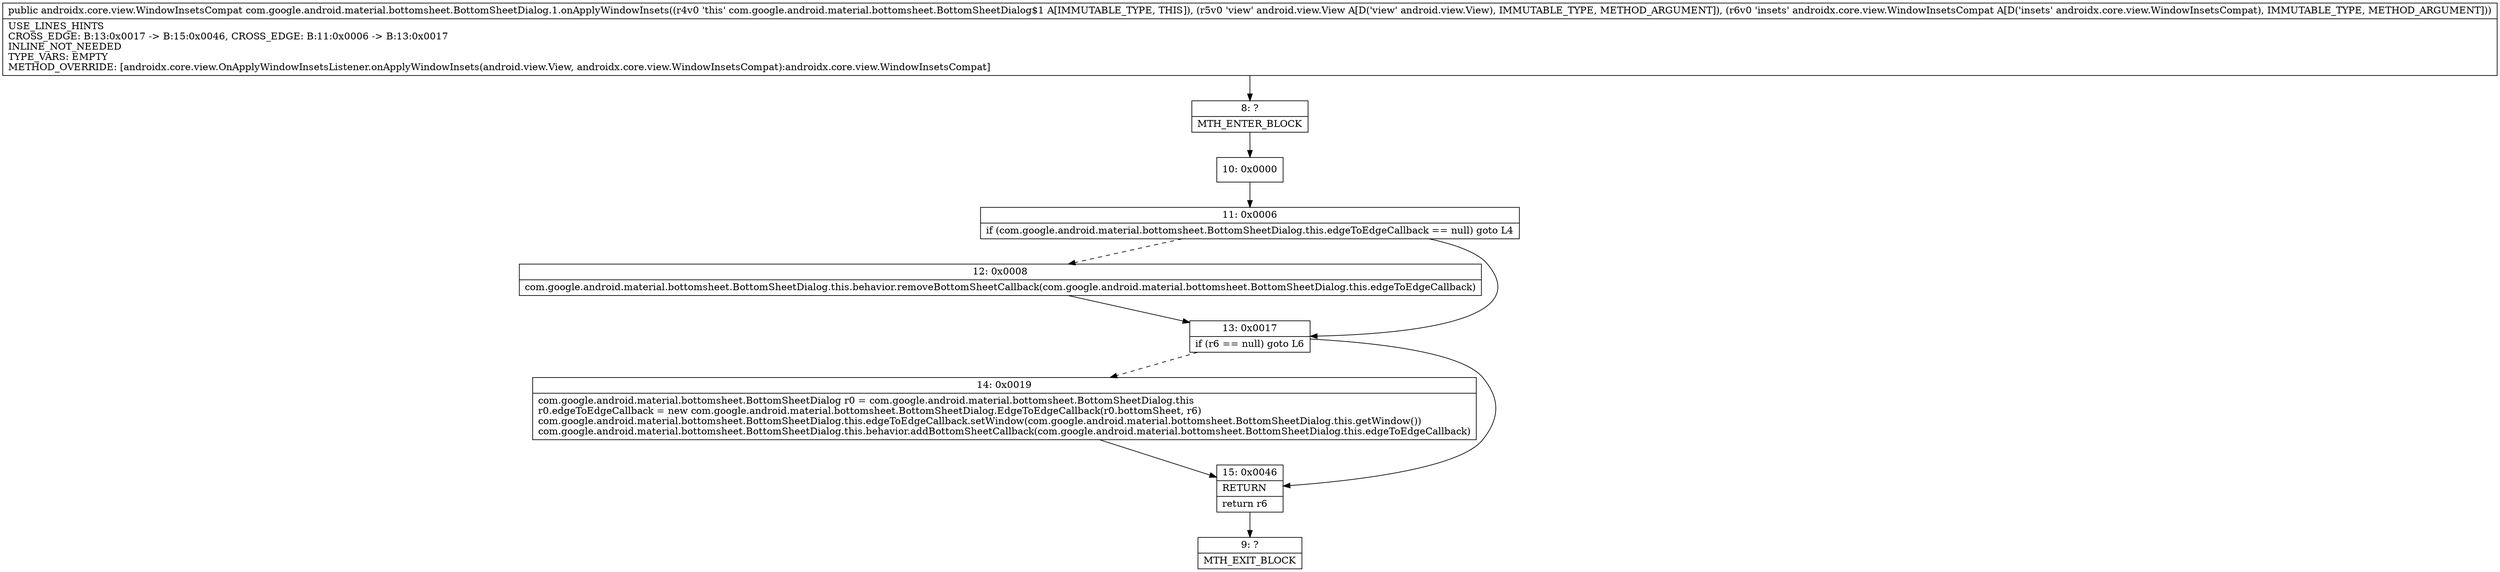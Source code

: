 digraph "CFG forcom.google.android.material.bottomsheet.BottomSheetDialog.1.onApplyWindowInsets(Landroid\/view\/View;Landroidx\/core\/view\/WindowInsetsCompat;)Landroidx\/core\/view\/WindowInsetsCompat;" {
Node_8 [shape=record,label="{8\:\ ?|MTH_ENTER_BLOCK\l}"];
Node_10 [shape=record,label="{10\:\ 0x0000}"];
Node_11 [shape=record,label="{11\:\ 0x0006|if (com.google.android.material.bottomsheet.BottomSheetDialog.this.edgeToEdgeCallback == null) goto L4\l}"];
Node_12 [shape=record,label="{12\:\ 0x0008|com.google.android.material.bottomsheet.BottomSheetDialog.this.behavior.removeBottomSheetCallback(com.google.android.material.bottomsheet.BottomSheetDialog.this.edgeToEdgeCallback)\l}"];
Node_13 [shape=record,label="{13\:\ 0x0017|if (r6 == null) goto L6\l}"];
Node_14 [shape=record,label="{14\:\ 0x0019|com.google.android.material.bottomsheet.BottomSheetDialog r0 = com.google.android.material.bottomsheet.BottomSheetDialog.this\lr0.edgeToEdgeCallback = new com.google.android.material.bottomsheet.BottomSheetDialog.EdgeToEdgeCallback(r0.bottomSheet, r6)\lcom.google.android.material.bottomsheet.BottomSheetDialog.this.edgeToEdgeCallback.setWindow(com.google.android.material.bottomsheet.BottomSheetDialog.this.getWindow())\lcom.google.android.material.bottomsheet.BottomSheetDialog.this.behavior.addBottomSheetCallback(com.google.android.material.bottomsheet.BottomSheetDialog.this.edgeToEdgeCallback)\l}"];
Node_15 [shape=record,label="{15\:\ 0x0046|RETURN\l|return r6\l}"];
Node_9 [shape=record,label="{9\:\ ?|MTH_EXIT_BLOCK\l}"];
MethodNode[shape=record,label="{public androidx.core.view.WindowInsetsCompat com.google.android.material.bottomsheet.BottomSheetDialog.1.onApplyWindowInsets((r4v0 'this' com.google.android.material.bottomsheet.BottomSheetDialog$1 A[IMMUTABLE_TYPE, THIS]), (r5v0 'view' android.view.View A[D('view' android.view.View), IMMUTABLE_TYPE, METHOD_ARGUMENT]), (r6v0 'insets' androidx.core.view.WindowInsetsCompat A[D('insets' androidx.core.view.WindowInsetsCompat), IMMUTABLE_TYPE, METHOD_ARGUMENT]))  | USE_LINES_HINTS\lCROSS_EDGE: B:13:0x0017 \-\> B:15:0x0046, CROSS_EDGE: B:11:0x0006 \-\> B:13:0x0017\lINLINE_NOT_NEEDED\lTYPE_VARS: EMPTY\lMETHOD_OVERRIDE: [androidx.core.view.OnApplyWindowInsetsListener.onApplyWindowInsets(android.view.View, androidx.core.view.WindowInsetsCompat):androidx.core.view.WindowInsetsCompat]\l}"];
MethodNode -> Node_8;Node_8 -> Node_10;
Node_10 -> Node_11;
Node_11 -> Node_12[style=dashed];
Node_11 -> Node_13;
Node_12 -> Node_13;
Node_13 -> Node_14[style=dashed];
Node_13 -> Node_15;
Node_14 -> Node_15;
Node_15 -> Node_9;
}

